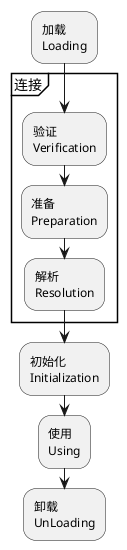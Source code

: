 @startuml
:加载\nLoading;
partition 连接 {
    :验证\nVerification;
    :准备\nPreparation;
    :解析\nResolution;
}
:初始化\nInitialization;
:使用\nUsing;
:卸载\nUnLoading;
@enduml